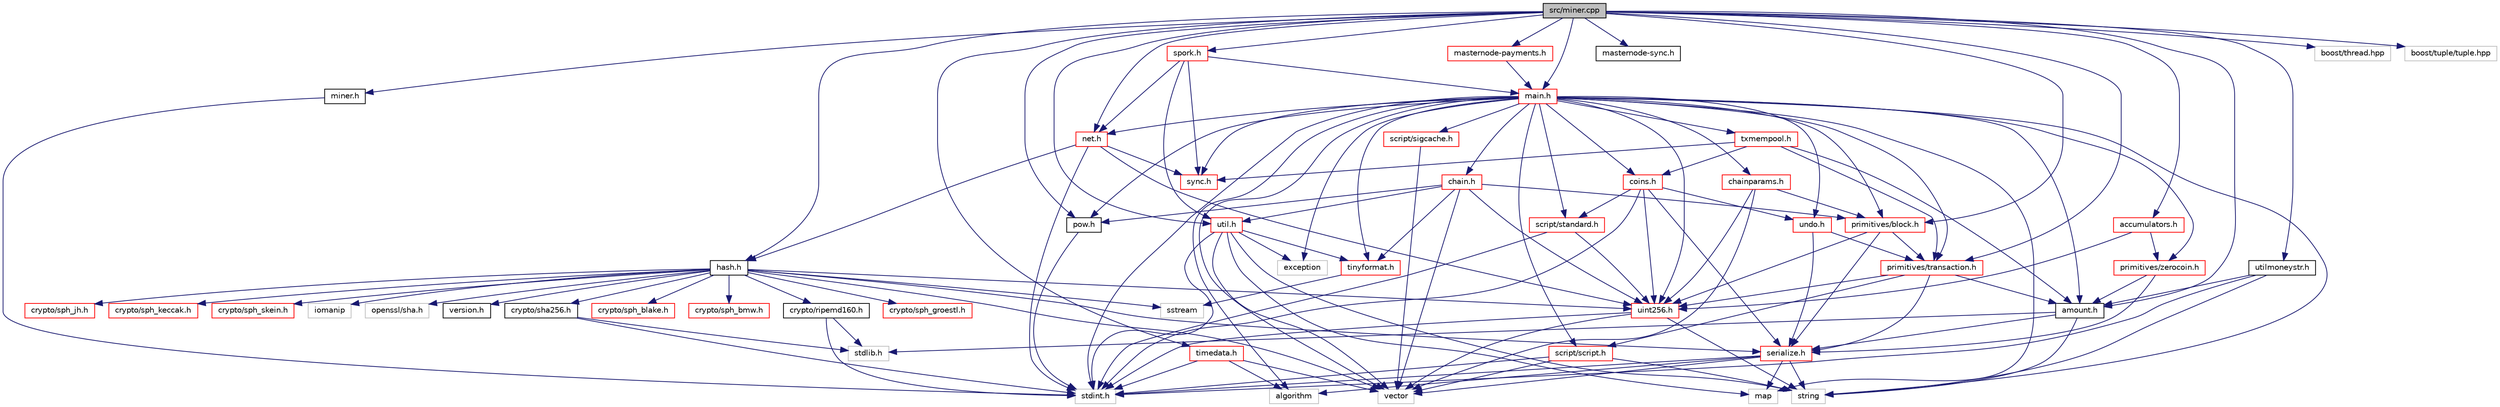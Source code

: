 digraph "src/miner.cpp"
{
  edge [fontname="Helvetica",fontsize="10",labelfontname="Helvetica",labelfontsize="10"];
  node [fontname="Helvetica",fontsize="10",shape=record];
  Node0 [label="src/miner.cpp",height=0.2,width=0.4,color="black", fillcolor="grey75", style="filled", fontcolor="black"];
  Node0 -> Node1 [color="midnightblue",fontsize="10",style="solid",fontname="Helvetica"];
  Node1 [label="miner.h",height=0.2,width=0.4,color="black", fillcolor="white", style="filled",URL="$miner_8h.html"];
  Node1 -> Node2 [color="midnightblue",fontsize="10",style="solid",fontname="Helvetica"];
  Node2 [label="stdint.h",height=0.2,width=0.4,color="grey75", fillcolor="white", style="filled"];
  Node0 -> Node3 [color="midnightblue",fontsize="10",style="solid",fontname="Helvetica"];
  Node3 [label="amount.h",height=0.2,width=0.4,color="black", fillcolor="white", style="filled",URL="$amount_8h.html"];
  Node3 -> Node4 [color="midnightblue",fontsize="10",style="solid",fontname="Helvetica"];
  Node4 [label="serialize.h",height=0.2,width=0.4,color="red", fillcolor="white", style="filled",URL="$serialize_8h.html"];
  Node4 -> Node5 [color="midnightblue",fontsize="10",style="solid",fontname="Helvetica"];
  Node5 [label="algorithm",height=0.2,width=0.4,color="grey75", fillcolor="white", style="filled"];
  Node4 -> Node9 [color="midnightblue",fontsize="10",style="solid",fontname="Helvetica"];
  Node9 [label="map",height=0.2,width=0.4,color="grey75", fillcolor="white", style="filled"];
  Node4 -> Node2 [color="midnightblue",fontsize="10",style="solid",fontname="Helvetica"];
  Node4 -> Node12 [color="midnightblue",fontsize="10",style="solid",fontname="Helvetica"];
  Node12 [label="string",height=0.2,width=0.4,color="grey75", fillcolor="white", style="filled"];
  Node4 -> Node14 [color="midnightblue",fontsize="10",style="solid",fontname="Helvetica"];
  Node14 [label="vector",height=0.2,width=0.4,color="grey75", fillcolor="white", style="filled"];
  Node3 -> Node17 [color="midnightblue",fontsize="10",style="solid",fontname="Helvetica"];
  Node17 [label="stdlib.h",height=0.2,width=0.4,color="grey75", fillcolor="white", style="filled"];
  Node3 -> Node12 [color="midnightblue",fontsize="10",style="solid",fontname="Helvetica"];
  Node0 -> Node18 [color="midnightblue",fontsize="10",style="solid",fontname="Helvetica"];
  Node18 [label="hash.h",height=0.2,width=0.4,color="black", fillcolor="white", style="filled",URL="$hash_8h.html"];
  Node18 -> Node19 [color="midnightblue",fontsize="10",style="solid",fontname="Helvetica"];
  Node19 [label="crypto/ripemd160.h",height=0.2,width=0.4,color="black", fillcolor="white", style="filled",URL="$ripemd160_8h.html"];
  Node19 -> Node2 [color="midnightblue",fontsize="10",style="solid",fontname="Helvetica"];
  Node19 -> Node17 [color="midnightblue",fontsize="10",style="solid",fontname="Helvetica"];
  Node18 -> Node20 [color="midnightblue",fontsize="10",style="solid",fontname="Helvetica"];
  Node20 [label="crypto/sha256.h",height=0.2,width=0.4,color="black", fillcolor="white", style="filled",URL="$sha256_8h.html"];
  Node20 -> Node2 [color="midnightblue",fontsize="10",style="solid",fontname="Helvetica"];
  Node20 -> Node17 [color="midnightblue",fontsize="10",style="solid",fontname="Helvetica"];
  Node18 -> Node4 [color="midnightblue",fontsize="10",style="solid",fontname="Helvetica"];
  Node18 -> Node21 [color="midnightblue",fontsize="10",style="solid",fontname="Helvetica"];
  Node21 [label="uint256.h",height=0.2,width=0.4,color="red", fillcolor="white", style="filled",URL="$uint256_8h.html"];
  Node21 -> Node2 [color="midnightblue",fontsize="10",style="solid",fontname="Helvetica"];
  Node21 -> Node12 [color="midnightblue",fontsize="10",style="solid",fontname="Helvetica"];
  Node21 -> Node14 [color="midnightblue",fontsize="10",style="solid",fontname="Helvetica"];
  Node18 -> Node24 [color="midnightblue",fontsize="10",style="solid",fontname="Helvetica"];
  Node24 [label="version.h",height=0.2,width=0.4,color="black", fillcolor="white", style="filled",URL="$version_8h.html"];
  Node18 -> Node25 [color="midnightblue",fontsize="10",style="solid",fontname="Helvetica"];
  Node25 [label="crypto/sph_blake.h",height=0.2,width=0.4,color="red", fillcolor="white", style="filled",URL="$sph__blake_8h.html",tooltip="BLAKE interface. "];
  Node18 -> Node29 [color="midnightblue",fontsize="10",style="solid",fontname="Helvetica"];
  Node29 [label="crypto/sph_bmw.h",height=0.2,width=0.4,color="red", fillcolor="white", style="filled",URL="$sph__bmw_8h.html",tooltip="BMW interface. "];
  Node18 -> Node30 [color="midnightblue",fontsize="10",style="solid",fontname="Helvetica"];
  Node30 [label="crypto/sph_groestl.h",height=0.2,width=0.4,color="red", fillcolor="white", style="filled",URL="$sph__groestl_8h.html",tooltip="Groestl interface. "];
  Node18 -> Node31 [color="midnightblue",fontsize="10",style="solid",fontname="Helvetica"];
  Node31 [label="crypto/sph_jh.h",height=0.2,width=0.4,color="red", fillcolor="white", style="filled",URL="$sph__jh_8h.html",tooltip="JH interface. "];
  Node18 -> Node32 [color="midnightblue",fontsize="10",style="solid",fontname="Helvetica"];
  Node32 [label="crypto/sph_keccak.h",height=0.2,width=0.4,color="red", fillcolor="white", style="filled",URL="$sph__keccak_8h.html",tooltip="Keccak interface. "];
  Node18 -> Node33 [color="midnightblue",fontsize="10",style="solid",fontname="Helvetica"];
  Node33 [label="crypto/sph_skein.h",height=0.2,width=0.4,color="red", fillcolor="white", style="filled",URL="$sph__skein_8h.html",tooltip="Skein interface. "];
  Node18 -> Node34 [color="midnightblue",fontsize="10",style="solid",fontname="Helvetica"];
  Node34 [label="iomanip",height=0.2,width=0.4,color="grey75", fillcolor="white", style="filled"];
  Node18 -> Node35 [color="midnightblue",fontsize="10",style="solid",fontname="Helvetica"];
  Node35 [label="openssl/sha.h",height=0.2,width=0.4,color="grey75", fillcolor="white", style="filled"];
  Node18 -> Node36 [color="midnightblue",fontsize="10",style="solid",fontname="Helvetica"];
  Node36 [label="sstream",height=0.2,width=0.4,color="grey75", fillcolor="white", style="filled"];
  Node18 -> Node14 [color="midnightblue",fontsize="10",style="solid",fontname="Helvetica"];
  Node0 -> Node37 [color="midnightblue",fontsize="10",style="solid",fontname="Helvetica"];
  Node37 [label="main.h",height=0.2,width=0.4,color="red", fillcolor="white", style="filled",URL="$main_8h.html"];
  Node37 -> Node3 [color="midnightblue",fontsize="10",style="solid",fontname="Helvetica"];
  Node37 -> Node38 [color="midnightblue",fontsize="10",style="solid",fontname="Helvetica"];
  Node38 [label="chain.h",height=0.2,width=0.4,color="red", fillcolor="white", style="filled",URL="$chain_8h.html"];
  Node38 -> Node39 [color="midnightblue",fontsize="10",style="solid",fontname="Helvetica"];
  Node39 [label="pow.h",height=0.2,width=0.4,color="black", fillcolor="white", style="filled",URL="$pow_8h.html"];
  Node39 -> Node2 [color="midnightblue",fontsize="10",style="solid",fontname="Helvetica"];
  Node38 -> Node40 [color="midnightblue",fontsize="10",style="solid",fontname="Helvetica"];
  Node40 [label="primitives/block.h",height=0.2,width=0.4,color="red", fillcolor="white", style="filled",URL="$block_8h.html"];
  Node40 -> Node41 [color="midnightblue",fontsize="10",style="solid",fontname="Helvetica"];
  Node41 [label="primitives/transaction.h",height=0.2,width=0.4,color="red", fillcolor="white", style="filled",URL="$transaction_8h.html"];
  Node41 -> Node3 [color="midnightblue",fontsize="10",style="solid",fontname="Helvetica"];
  Node41 -> Node42 [color="midnightblue",fontsize="10",style="solid",fontname="Helvetica"];
  Node42 [label="script/script.h",height=0.2,width=0.4,color="red", fillcolor="white", style="filled",URL="$script_8h.html"];
  Node42 -> Node2 [color="midnightblue",fontsize="10",style="solid",fontname="Helvetica"];
  Node42 -> Node12 [color="midnightblue",fontsize="10",style="solid",fontname="Helvetica"];
  Node42 -> Node14 [color="midnightblue",fontsize="10",style="solid",fontname="Helvetica"];
  Node41 -> Node4 [color="midnightblue",fontsize="10",style="solid",fontname="Helvetica"];
  Node41 -> Node21 [color="midnightblue",fontsize="10",style="solid",fontname="Helvetica"];
  Node40 -> Node4 [color="midnightblue",fontsize="10",style="solid",fontname="Helvetica"];
  Node40 -> Node21 [color="midnightblue",fontsize="10",style="solid",fontname="Helvetica"];
  Node38 -> Node59 [color="midnightblue",fontsize="10",style="solid",fontname="Helvetica"];
  Node59 [label="tinyformat.h",height=0.2,width=0.4,color="red", fillcolor="white", style="filled",URL="$tinyformat_8h.html"];
  Node59 -> Node36 [color="midnightblue",fontsize="10",style="solid",fontname="Helvetica"];
  Node38 -> Node21 [color="midnightblue",fontsize="10",style="solid",fontname="Helvetica"];
  Node38 -> Node62 [color="midnightblue",fontsize="10",style="solid",fontname="Helvetica"];
  Node62 [label="util.h",height=0.2,width=0.4,color="red", fillcolor="white", style="filled",URL="$util_8h.html"];
  Node62 -> Node59 [color="midnightblue",fontsize="10",style="solid",fontname="Helvetica"];
  Node62 -> Node76 [color="midnightblue",fontsize="10",style="solid",fontname="Helvetica"];
  Node76 [label="exception",height=0.2,width=0.4,color="grey75", fillcolor="white", style="filled"];
  Node62 -> Node9 [color="midnightblue",fontsize="10",style="solid",fontname="Helvetica"];
  Node62 -> Node2 [color="midnightblue",fontsize="10",style="solid",fontname="Helvetica"];
  Node62 -> Node12 [color="midnightblue",fontsize="10",style="solid",fontname="Helvetica"];
  Node62 -> Node14 [color="midnightblue",fontsize="10",style="solid",fontname="Helvetica"];
  Node38 -> Node14 [color="midnightblue",fontsize="10",style="solid",fontname="Helvetica"];
  Node37 -> Node81 [color="midnightblue",fontsize="10",style="solid",fontname="Helvetica"];
  Node81 [label="chainparams.h",height=0.2,width=0.4,color="red", fillcolor="white", style="filled",URL="$chainparams_8h.html"];
  Node81 -> Node40 [color="midnightblue",fontsize="10",style="solid",fontname="Helvetica"];
  Node81 -> Node21 [color="midnightblue",fontsize="10",style="solid",fontname="Helvetica"];
  Node81 -> Node14 [color="midnightblue",fontsize="10",style="solid",fontname="Helvetica"];
  Node37 -> Node90 [color="midnightblue",fontsize="10",style="solid",fontname="Helvetica"];
  Node90 [label="coins.h",height=0.2,width=0.4,color="red", fillcolor="white", style="filled",URL="$coins_8h.html"];
  Node90 -> Node92 [color="midnightblue",fontsize="10",style="solid",fontname="Helvetica"];
  Node92 [label="script/standard.h",height=0.2,width=0.4,color="red", fillcolor="white", style="filled",URL="$standard_8h.html"];
  Node92 -> Node21 [color="midnightblue",fontsize="10",style="solid",fontname="Helvetica"];
  Node92 -> Node2 [color="midnightblue",fontsize="10",style="solid",fontname="Helvetica"];
  Node90 -> Node4 [color="midnightblue",fontsize="10",style="solid",fontname="Helvetica"];
  Node90 -> Node21 [color="midnightblue",fontsize="10",style="solid",fontname="Helvetica"];
  Node90 -> Node95 [color="midnightblue",fontsize="10",style="solid",fontname="Helvetica"];
  Node95 [label="undo.h",height=0.2,width=0.4,color="red", fillcolor="white", style="filled",URL="$undo_8h.html"];
  Node95 -> Node41 [color="midnightblue",fontsize="10",style="solid",fontname="Helvetica"];
  Node95 -> Node4 [color="midnightblue",fontsize="10",style="solid",fontname="Helvetica"];
  Node90 -> Node2 [color="midnightblue",fontsize="10",style="solid",fontname="Helvetica"];
  Node37 -> Node97 [color="midnightblue",fontsize="10",style="solid",fontname="Helvetica"];
  Node97 [label="net.h",height=0.2,width=0.4,color="red", fillcolor="white", style="filled",URL="$net_8h.html"];
  Node97 -> Node18 [color="midnightblue",fontsize="10",style="solid",fontname="Helvetica"];
  Node97 -> Node52 [color="midnightblue",fontsize="10",style="solid",fontname="Helvetica"];
  Node52 [label="sync.h",height=0.2,width=0.4,color="red", fillcolor="white", style="filled",URL="$sync_8h.html"];
  Node97 -> Node21 [color="midnightblue",fontsize="10",style="solid",fontname="Helvetica"];
  Node97 -> Node2 [color="midnightblue",fontsize="10",style="solid",fontname="Helvetica"];
  Node37 -> Node39 [color="midnightblue",fontsize="10",style="solid",fontname="Helvetica"];
  Node37 -> Node40 [color="midnightblue",fontsize="10",style="solid",fontname="Helvetica"];
  Node37 -> Node41 [color="midnightblue",fontsize="10",style="solid",fontname="Helvetica"];
  Node37 -> Node105 [color="midnightblue",fontsize="10",style="solid",fontname="Helvetica"];
  Node105 [label="primitives/zerocoin.h",height=0.2,width=0.4,color="red", fillcolor="white", style="filled",URL="$zerocoin_8h.html",tooltip="Exceptions and constants for Zerocoin. "];
  Node105 -> Node3 [color="midnightblue",fontsize="10",style="solid",fontname="Helvetica"];
  Node105 -> Node4 [color="midnightblue",fontsize="10",style="solid",fontname="Helvetica"];
  Node37 -> Node42 [color="midnightblue",fontsize="10",style="solid",fontname="Helvetica"];
  Node37 -> Node106 [color="midnightblue",fontsize="10",style="solid",fontname="Helvetica"];
  Node106 [label="script/sigcache.h",height=0.2,width=0.4,color="red", fillcolor="white", style="filled",URL="$sigcache_8h.html"];
  Node106 -> Node14 [color="midnightblue",fontsize="10",style="solid",fontname="Helvetica"];
  Node37 -> Node92 [color="midnightblue",fontsize="10",style="solid",fontname="Helvetica"];
  Node37 -> Node52 [color="midnightblue",fontsize="10",style="solid",fontname="Helvetica"];
  Node37 -> Node59 [color="midnightblue",fontsize="10",style="solid",fontname="Helvetica"];
  Node37 -> Node107 [color="midnightblue",fontsize="10",style="solid",fontname="Helvetica"];
  Node107 [label="txmempool.h",height=0.2,width=0.4,color="red", fillcolor="white", style="filled",URL="$txmempool_8h.html"];
  Node107 -> Node3 [color="midnightblue",fontsize="10",style="solid",fontname="Helvetica"];
  Node107 -> Node90 [color="midnightblue",fontsize="10",style="solid",fontname="Helvetica"];
  Node107 -> Node41 [color="midnightblue",fontsize="10",style="solid",fontname="Helvetica"];
  Node107 -> Node52 [color="midnightblue",fontsize="10",style="solid",fontname="Helvetica"];
  Node37 -> Node21 [color="midnightblue",fontsize="10",style="solid",fontname="Helvetica"];
  Node37 -> Node95 [color="midnightblue",fontsize="10",style="solid",fontname="Helvetica"];
  Node37 -> Node5 [color="midnightblue",fontsize="10",style="solid",fontname="Helvetica"];
  Node37 -> Node76 [color="midnightblue",fontsize="10",style="solid",fontname="Helvetica"];
  Node37 -> Node9 [color="midnightblue",fontsize="10",style="solid",fontname="Helvetica"];
  Node37 -> Node2 [color="midnightblue",fontsize="10",style="solid",fontname="Helvetica"];
  Node37 -> Node12 [color="midnightblue",fontsize="10",style="solid",fontname="Helvetica"];
  Node37 -> Node14 [color="midnightblue",fontsize="10",style="solid",fontname="Helvetica"];
  Node0 -> Node116 [color="midnightblue",fontsize="10",style="solid",fontname="Helvetica"];
  Node116 [label="masternode-sync.h",height=0.2,width=0.4,color="black", fillcolor="white", style="filled",URL="$masternode-sync_8h.html"];
  Node0 -> Node97 [color="midnightblue",fontsize="10",style="solid",fontname="Helvetica"];
  Node0 -> Node39 [color="midnightblue",fontsize="10",style="solid",fontname="Helvetica"];
  Node0 -> Node40 [color="midnightblue",fontsize="10",style="solid",fontname="Helvetica"];
  Node0 -> Node41 [color="midnightblue",fontsize="10",style="solid",fontname="Helvetica"];
  Node0 -> Node117 [color="midnightblue",fontsize="10",style="solid",fontname="Helvetica"];
  Node117 [label="timedata.h",height=0.2,width=0.4,color="red", fillcolor="white", style="filled",URL="$timedata_8h.html"];
  Node117 -> Node5 [color="midnightblue",fontsize="10",style="solid",fontname="Helvetica"];
  Node117 -> Node2 [color="midnightblue",fontsize="10",style="solid",fontname="Helvetica"];
  Node117 -> Node14 [color="midnightblue",fontsize="10",style="solid",fontname="Helvetica"];
  Node0 -> Node62 [color="midnightblue",fontsize="10",style="solid",fontname="Helvetica"];
  Node0 -> Node118 [color="midnightblue",fontsize="10",style="solid",fontname="Helvetica"];
  Node118 [label="utilmoneystr.h",height=0.2,width=0.4,color="black", fillcolor="white", style="filled",URL="$utilmoneystr_8h.html"];
  Node118 -> Node2 [color="midnightblue",fontsize="10",style="solid",fontname="Helvetica"];
  Node118 -> Node12 [color="midnightblue",fontsize="10",style="solid",fontname="Helvetica"];
  Node118 -> Node3 [color="midnightblue",fontsize="10",style="solid",fontname="Helvetica"];
  Node0 -> Node119 [color="midnightblue",fontsize="10",style="solid",fontname="Helvetica"];
  Node119 [label="masternode-payments.h",height=0.2,width=0.4,color="red", fillcolor="white", style="filled",URL="$masternode-payments_8h.html"];
  Node119 -> Node37 [color="midnightblue",fontsize="10",style="solid",fontname="Helvetica"];
  Node0 -> Node122 [color="midnightblue",fontsize="10",style="solid",fontname="Helvetica"];
  Node122 [label="accumulators.h",height=0.2,width=0.4,color="red", fillcolor="white", style="filled",URL="$accumulators_8h.html"];
  Node122 -> Node105 [color="midnightblue",fontsize="10",style="solid",fontname="Helvetica"];
  Node122 -> Node21 [color="midnightblue",fontsize="10",style="solid",fontname="Helvetica"];
  Node0 -> Node123 [color="midnightblue",fontsize="10",style="solid",fontname="Helvetica"];
  Node123 [label="spork.h",height=0.2,width=0.4,color="red", fillcolor="white", style="filled",URL="$spork_8h.html"];
  Node123 -> Node37 [color="midnightblue",fontsize="10",style="solid",fontname="Helvetica"];
  Node123 -> Node97 [color="midnightblue",fontsize="10",style="solid",fontname="Helvetica"];
  Node123 -> Node52 [color="midnightblue",fontsize="10",style="solid",fontname="Helvetica"];
  Node123 -> Node62 [color="midnightblue",fontsize="10",style="solid",fontname="Helvetica"];
  Node0 -> Node141 [color="midnightblue",fontsize="10",style="solid",fontname="Helvetica"];
  Node141 [label="boost/thread.hpp",height=0.2,width=0.4,color="grey75", fillcolor="white", style="filled"];
  Node0 -> Node142 [color="midnightblue",fontsize="10",style="solid",fontname="Helvetica"];
  Node142 [label="boost/tuple/tuple.hpp",height=0.2,width=0.4,color="grey75", fillcolor="white", style="filled"];
}
